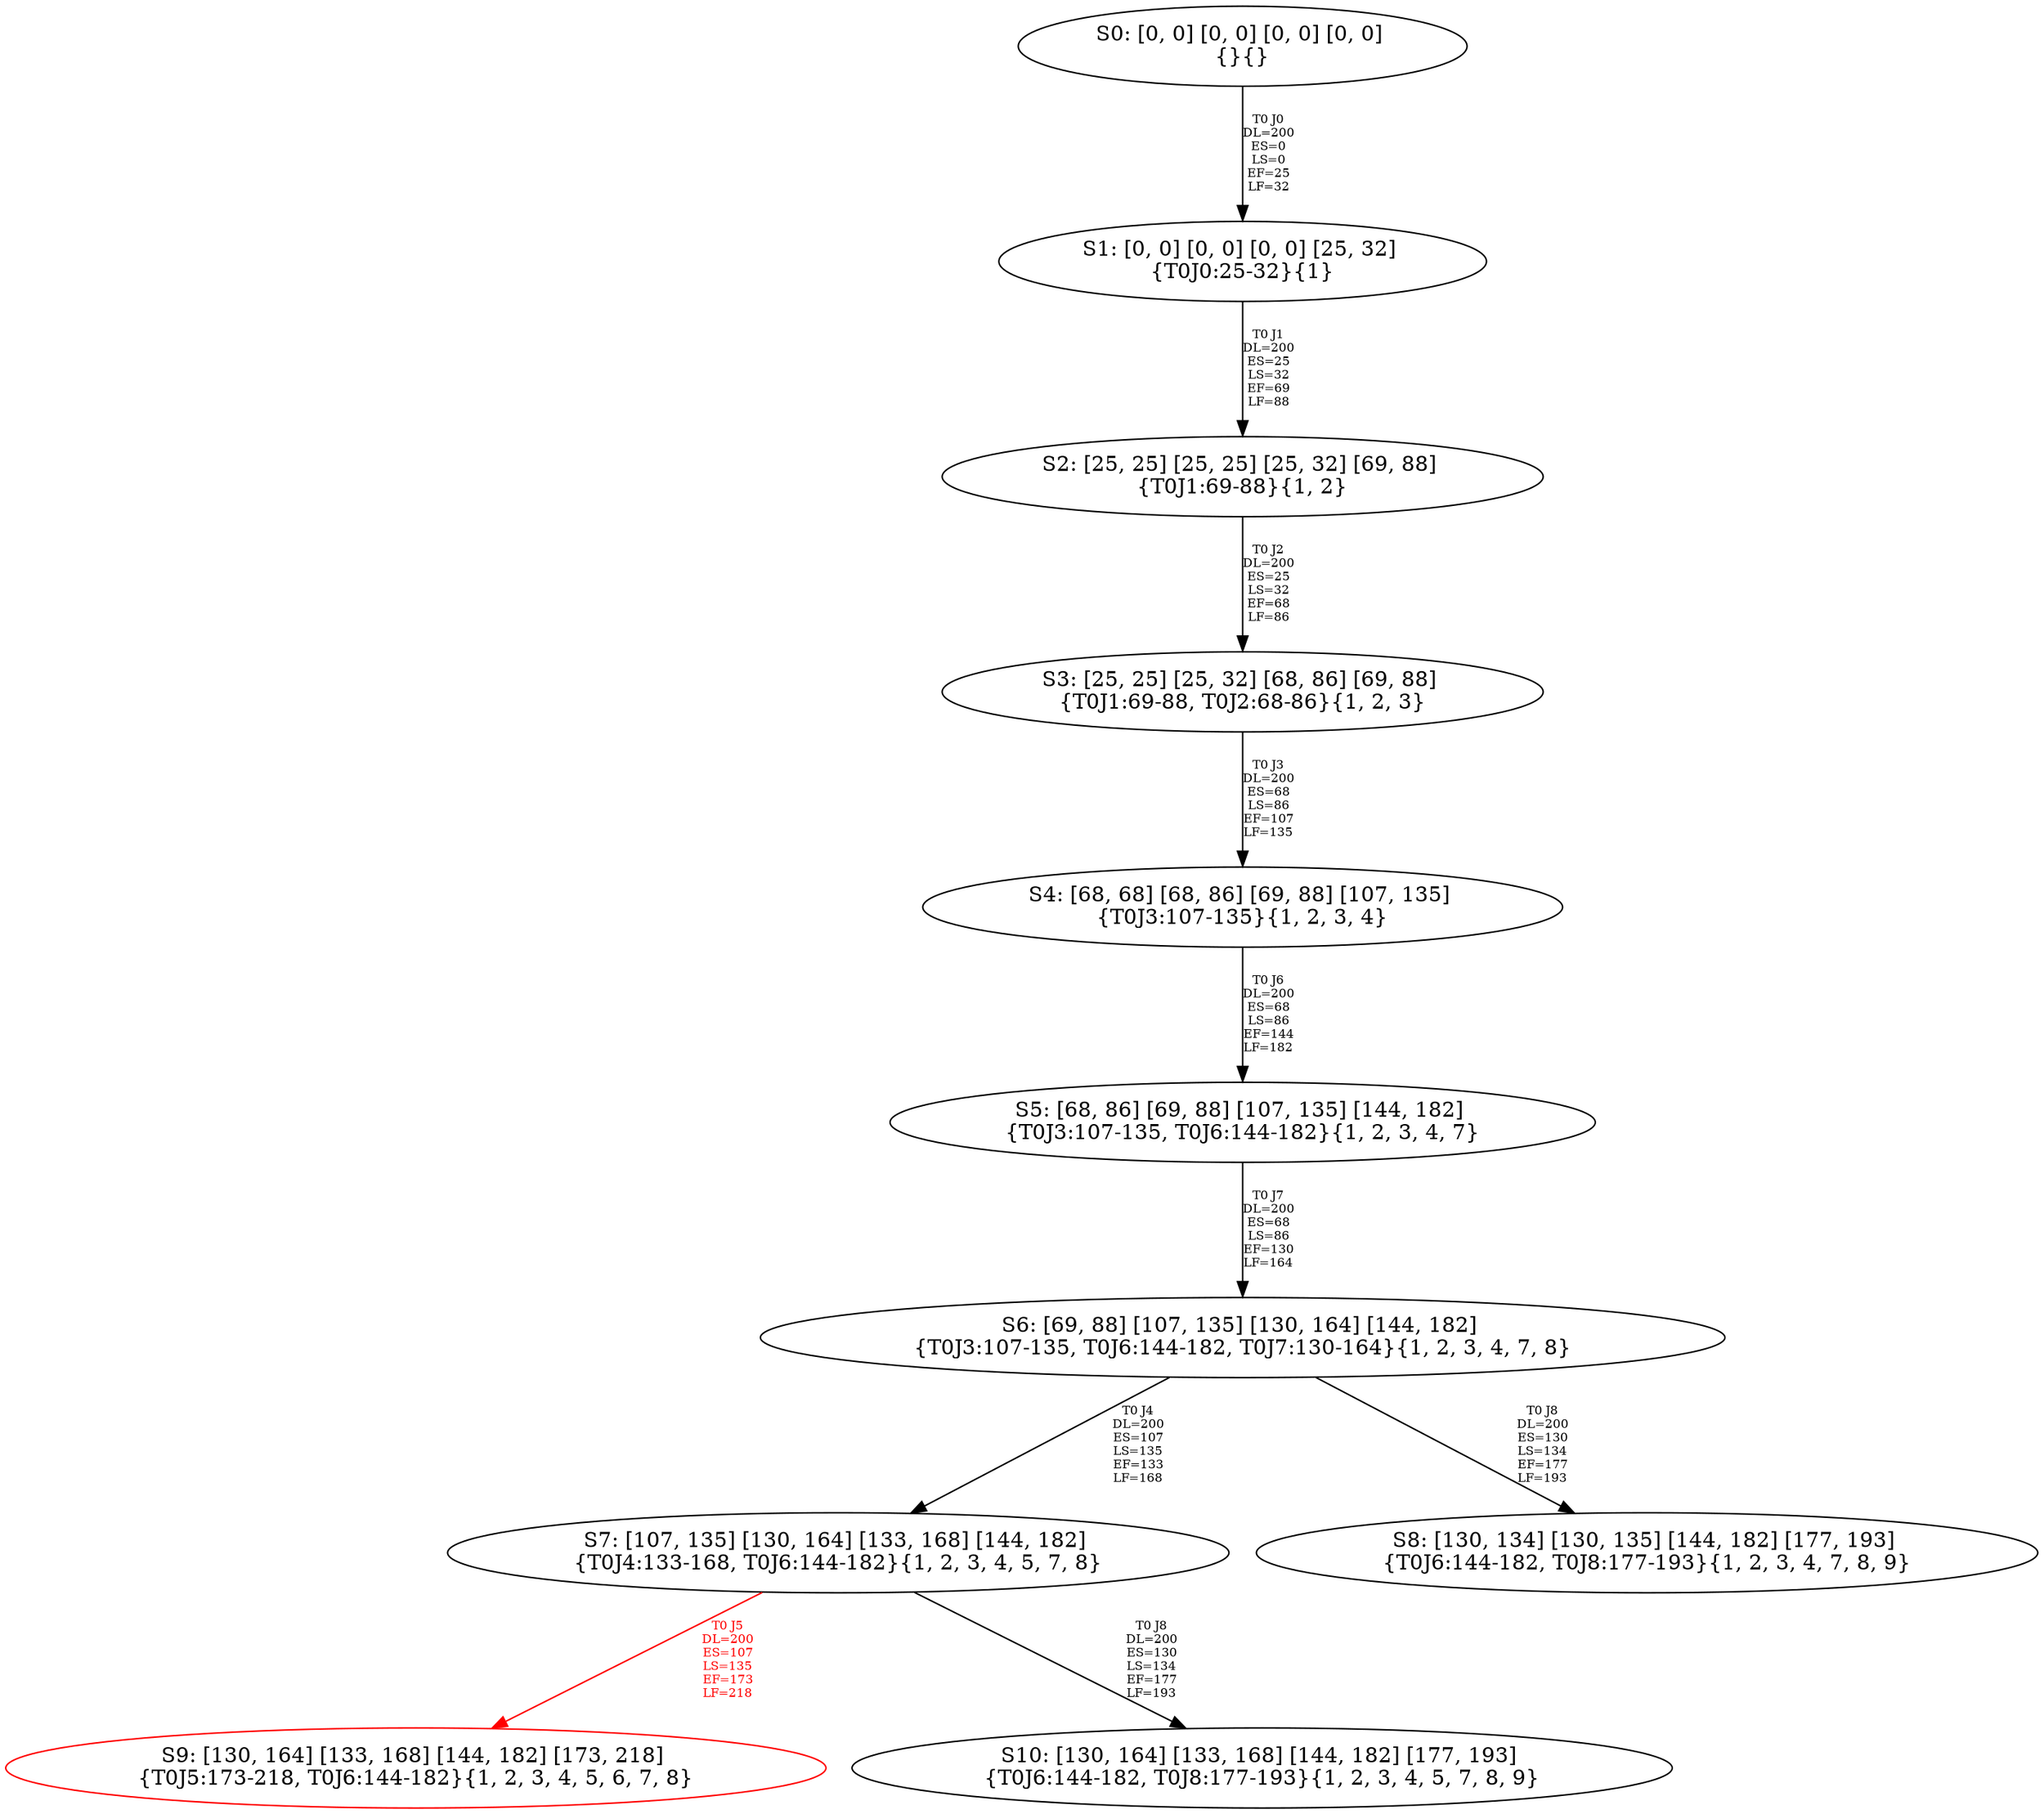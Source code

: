 digraph {
	S0[label="S0: [0, 0] [0, 0] [0, 0] [0, 0] \n{}{}"];
	S1[label="S1: [0, 0] [0, 0] [0, 0] [25, 32] \n{T0J0:25-32}{1}"];
	S2[label="S2: [25, 25] [25, 25] [25, 32] [69, 88] \n{T0J1:69-88}{1, 2}"];
	S3[label="S3: [25, 25] [25, 32] [68, 86] [69, 88] \n{T0J1:69-88, T0J2:68-86}{1, 2, 3}"];
	S4[label="S4: [68, 68] [68, 86] [69, 88] [107, 135] \n{T0J3:107-135}{1, 2, 3, 4}"];
	S5[label="S5: [68, 86] [69, 88] [107, 135] [144, 182] \n{T0J3:107-135, T0J6:144-182}{1, 2, 3, 4, 7}"];
	S6[label="S6: [69, 88] [107, 135] [130, 164] [144, 182] \n{T0J3:107-135, T0J6:144-182, T0J7:130-164}{1, 2, 3, 4, 7, 8}"];
	S7[label="S7: [107, 135] [130, 164] [133, 168] [144, 182] \n{T0J4:133-168, T0J6:144-182}{1, 2, 3, 4, 5, 7, 8}"];
	S8[label="S8: [130, 134] [130, 135] [144, 182] [177, 193] \n{T0J6:144-182, T0J8:177-193}{1, 2, 3, 4, 7, 8, 9}"];
	S9[label="S9: [130, 164] [133, 168] [144, 182] [173, 218] \n{T0J5:173-218, T0J6:144-182}{1, 2, 3, 4, 5, 6, 7, 8}"];
	S10[label="S10: [130, 164] [133, 168] [144, 182] [177, 193] \n{T0J6:144-182, T0J8:177-193}{1, 2, 3, 4, 5, 7, 8, 9}"];
	S0 -> S1[label="T0 J0\nDL=200\nES=0\nLS=0\nEF=25\nLF=32",fontsize=8];
	S1 -> S2[label="T0 J1\nDL=200\nES=25\nLS=32\nEF=69\nLF=88",fontsize=8];
	S2 -> S3[label="T0 J2\nDL=200\nES=25\nLS=32\nEF=68\nLF=86",fontsize=8];
	S3 -> S4[label="T0 J3\nDL=200\nES=68\nLS=86\nEF=107\nLF=135",fontsize=8];
	S4 -> S5[label="T0 J6\nDL=200\nES=68\nLS=86\nEF=144\nLF=182",fontsize=8];
	S5 -> S6[label="T0 J7\nDL=200\nES=68\nLS=86\nEF=130\nLF=164",fontsize=8];
	S6 -> S7[label="T0 J4\nDL=200\nES=107\nLS=135\nEF=133\nLF=168",fontsize=8];
	S6 -> S8[label="T0 J8\nDL=200\nES=130\nLS=134\nEF=177\nLF=193",fontsize=8];
	S7 -> S9[label="T0 J5\nDL=200\nES=107\nLS=135\nEF=173\nLF=218",color=Red,fontcolor=Red,fontsize=8];
S9[color=Red];
	S7 -> S10[label="T0 J8\nDL=200\nES=130\nLS=134\nEF=177\nLF=193",fontsize=8];
}
